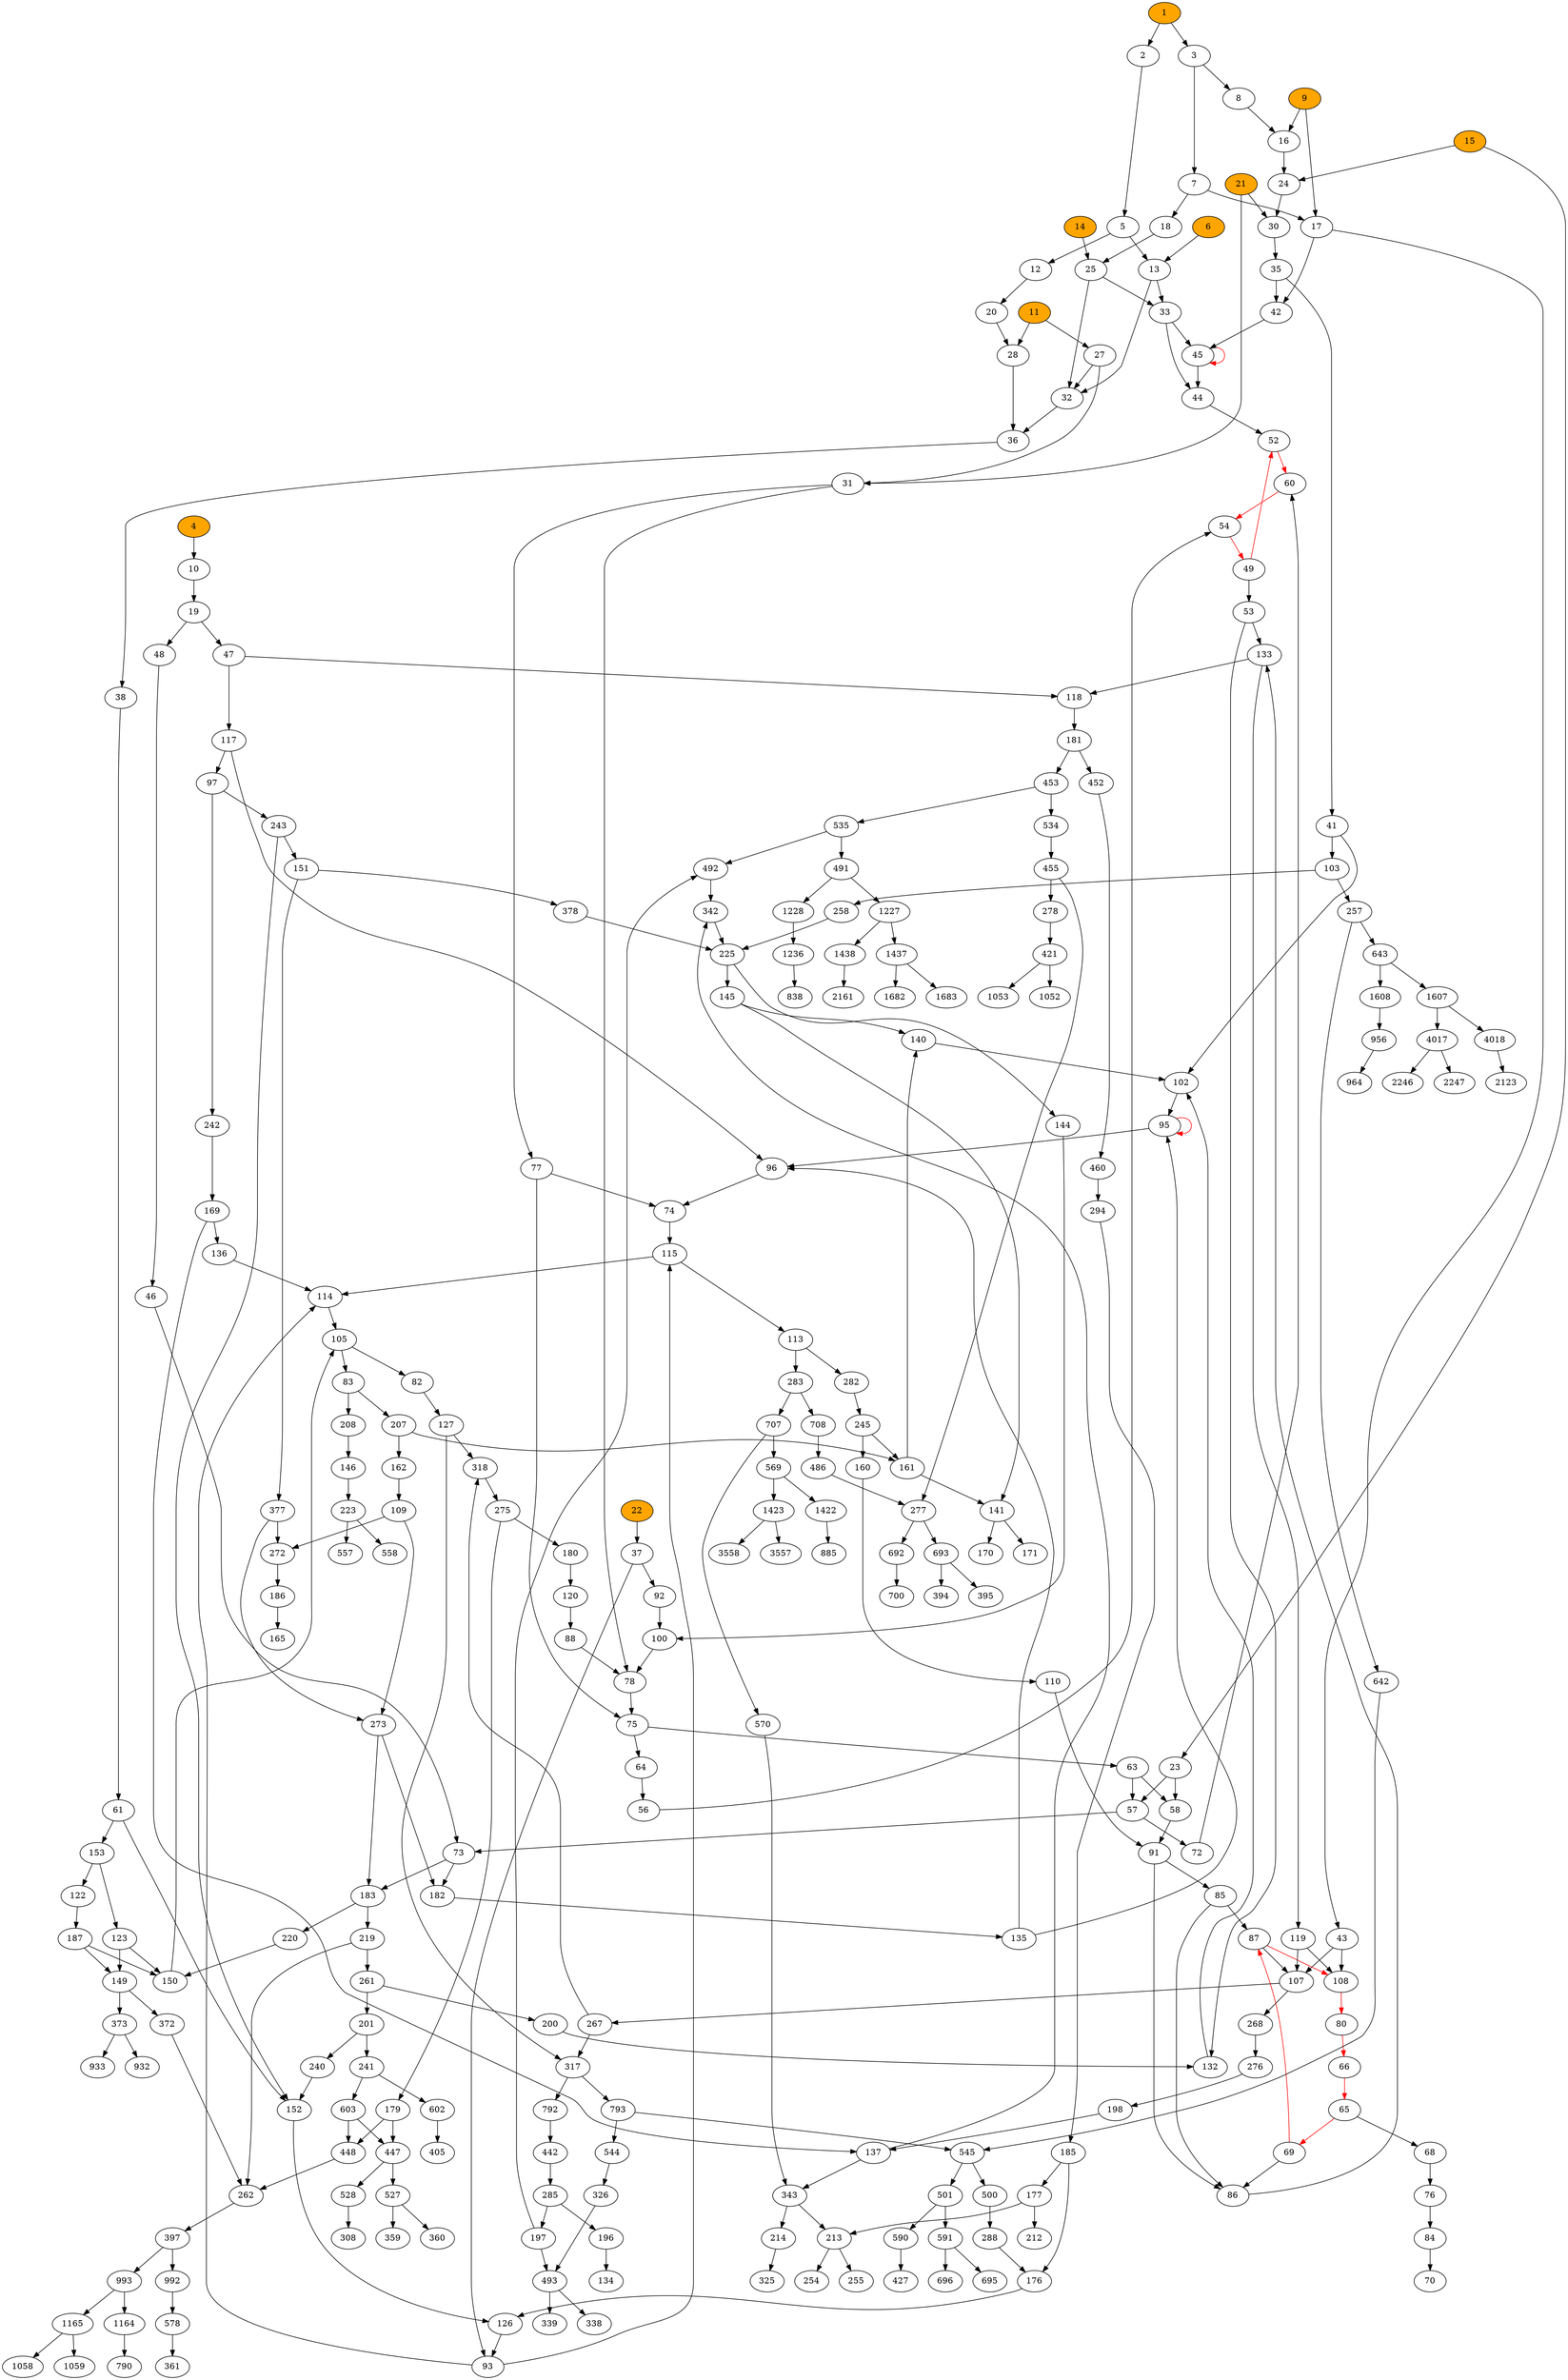 digraph G {
1 -> 3 ;
1 -> 2 ;
2 -> 5 ;
5 -> 13 ;
5 -> 12 ;
12 -> 20 ;
20 -> 28 ;
28 -> 36 ;
36 -> 38 ;
38 -> 61 ;
61 -> 153 ;
61 -> 152 ;
13 -> 33 ;
13 -> 32 ;
32 -> 36 ;
152 -> 126 ;
153 -> 123 ;
153 -> 122 ;
33 -> 45 ;
33 -> 44 ;
44 -> 52 ;
52 -> 60 [color=red];
60 -> 54 [color=red];
54 -> 49 [color=red];
45 -> 45 [color=red];
45 -> 44 ;
3 -> 8 ;
3 -> 7 ;
7 -> 18 ;
7 -> 17 ;
17 -> 43 ;
17 -> 42 ;
42 -> 45 ;
43 -> 108 ;
43 -> 107 ;
107 -> 268 ;
107 -> 267 ;
267 -> 318 ;
267 -> 317 ;
317 -> 793 ;
317 -> 792 ;
792 -> 442 ;
793 -> 545 ;
793 -> 544 ;
318 -> 275 ;
275 -> 180 ;
275 -> 179 ;
268 -> 276 ;
276 -> 198 ;
198 -> 137 ;
108 -> 80 [color=red];
80 -> 66 [color=red];
66 -> 65 [color=red];
65 -> 69 [color=red];
65 -> 68 ;
18 -> 25 ;
25 -> 33 ;
25 -> 32 ;
8 -> 16 ;
16 -> 24 ;
24 -> 30 ;
30 -> 35 ;
35 -> 42 ;
35 -> 41 ;
41 -> 103 ;
41 -> 102 ;
102 -> 95 ;
103 -> 258 ;
103 -> 257 ;
126 -> 93 ;
122 -> 187 ;
123 -> 150 ;
123 -> 149 ;
49 -> 53 ;
49 -> 52 [color=red];
442 -> 285 ;
544 -> 326 ;
545 -> 501 ;
545 -> 500 ;
179 -> 448 ;
179 -> 447 ;
180 -> 120 ;
137 -> 343 ;
137 -> 342 ;
68 -> 76 ;
69 -> 87 [color=red];
69 -> 86 ;
95 -> 96 ;
95 -> 95 [color=red];
257 -> 643 ;
257 -> 642 ;
258 -> 225 ;
4 -> 10 ;
10 -> 19 ;
19 -> 48 ;
19 -> 47 ;
47 -> 118 ;
47 -> 117 ;
117 -> 97 ;
117 -> 96 ;
96 -> 74 ;
74 -> 115 ;
115 -> 114 ;
115 -> 113 ;
113 -> 283 ;
113 -> 282 ;
114 -> 105 ;
97 -> 243 ;
97 -> 242 ;
242 -> 169 ;
169 -> 137 ;
169 -> 136 ;
136 -> 114 ;
243 -> 152 ;
243 -> 151 ;
151 -> 378 ;
151 -> 377 ;
377 -> 273 ;
377 -> 272 ;
378 -> 225 ;
118 -> 181 ;
181 -> 453 ;
181 -> 452 ;
452 -> 460 ;
460 -> 294 ;
294 -> 185 ;
453 -> 535 ;
453 -> 534 ;
534 -> 455 ;
455 -> 278 ;
455 -> 277 ;
535 -> 492 ;
535 -> 491 ;
491 -> 1228 ;
491 -> 1227 ;
492 -> 342 ;
48 -> 46 ;
46 -> 73 ;
73 -> 183 ;
73 -> 182 ;
182 -> 135 ;
135 -> 96 ;
135 -> 95 ;
183 -> 220 ;
183 -> 219 ;
219 -> 262 ;
219 -> 261 ;
261 -> 201 ;
261 -> 200 ;
262 -> 397 ;
220 -> 150 ;
150 -> 105 ;
93 -> 115 ;
93 -> 114 ;
187 -> 150 ;
187 -> 149 ;
149 -> 373 ;
149 -> 372 ;
53 -> 133 ;
53 -> 132 ;
6 -> 13 ;
285 -> 197 ;
285 -> 196 ;
326 -> 493 ;
500 -> 288 ;
501 -> 591 ;
501 -> 590 ;
447 -> 528 ;
447 -> 527 ;
448 -> 262 ;
120 -> 88 ;
342 -> 225 ;
343 -> 214 ;
343 -> 213 ;
76 -> 84 ;
86 -> 133 ;
87 -> 108 [color=red];
87 -> 107 ;
642 -> 545 ;
643 -> 1608 ;
643 -> 1607 ;
225 -> 145 ;
225 -> 144 ;
9 -> 17 ;
9 -> 16 ;
282 -> 245 ;
283 -> 708 ;
283 -> 707 ;
105 -> 83 ;
105 -> 82 ;
272 -> 186 ;
273 -> 183 ;
273 -> 182 ;
185 -> 177 ;
185 -> 176 ;
277 -> 693 ;
277 -> 692 ;
278 -> 421 ;
1227 -> 1438 ;
1227 -> 1437 ;
1228 -> 1236 ;
200 -> 132 ;
201 -> 241 ;
201 -> 240 ;
397 -> 993 ;
397 -> 992 ;
11 -> 28 ;
11 -> 27 ;
27 -> 32 ;
27 -> 31 ;
31 -> 78 ;
31 -> 77 ;
77 -> 75 ;
77 -> 74 ;
245 -> 161 ;
245 -> 160 ;
707 -> 570 ;
707 -> 569 ;
708 -> 486 ;
82 -> 127 ;
83 -> 208 ;
83 -> 207 ;
75 -> 64 ;
75 -> 63 ;
63 -> 58 ;
63 -> 57 ;
57 -> 73 ;
57 -> 72 ;
72 -> 60 ;
58 -> 91 ;
91 -> 86 ;
91 -> 85 ;
85 -> 87 ;
85 -> 86 ;
64 -> 56 ;
56 -> 54 ;
78 -> 75 ;
372 -> 262 ;
373 -> 933 ;
373 -> 932 ;
132 -> 102 ;
133 -> 119 ;
133 -> 118 ;
14 -> 25 ;
15 -> 24 ;
15 -> 23 ;
23 -> 58 ;
23 -> 57 ;
240 -> 152 ;
241 -> 603 ;
241 -> 602 ;
992 -> 578 ;
993 -> 1165 ;
993 -> 1164 ;
119 -> 108 ;
119 -> 107 ;
1607 -> 4018 ;
1607 -> 4017 ;
1608 -> 956 ;
144 -> 100 ;
145 -> 141 ;
145 -> 140 ;
196 -> 134 ;
197 -> 493 ;
197 -> 492 ;
493 -> 339 ;
493 -> 338 ;
288 -> 176 ;
590 -> 427 ;
591 -> 696 ;
591 -> 695 ;
527 -> 360 ;
527 -> 359 ;
528 -> 308 ;
88 -> 78 ;
213 -> 255 ;
213 -> 254 ;
214 -> 325 ;
84 -> 70 ;
186 -> 165 ;
176 -> 126 ;
177 -> 213 ;
177 -> 212 ;
692 -> 700 ;
693 -> 395 ;
693 -> 394 ;
421 -> 1053 ;
421 -> 1052 ;
1437 -> 1683 ;
1437 -> 1682 ;
1438 -> 2161 ;
1236 -> 838 ;
21 -> 31 ;
21 -> 30 ;
4017 -> 2247 ;
4017 -> 2246 ;
4018 -> 2123 ;
956 -> 964 ;
100 -> 78 ;
140 -> 102 ;
141 -> 171 ;
141 -> 170 ;
160 -> 110 ;
161 -> 141 ;
161 -> 140 ;
569 -> 1423 ;
569 -> 1422 ;
570 -> 343 ;
486 -> 277 ;
127 -> 318 ;
127 -> 317 ;
207 -> 162 ;
207 -> 161 ;
208 -> 146 ;
22 -> 37 ;
37 -> 93 ;
37 -> 92 ;
92 -> 100 ;
162 -> 109 ;
109 -> 273 ;
109 -> 272 ;
146 -> 223 ;
223 -> 558 ;
223 -> 557 ;
110 -> 91 ;
1422 -> 885 ;
1423 -> 3558 ;
1423 -> 3557 ;
602 -> 405 ;
603 -> 448 ;
603 -> 447 ;
578 -> 361 ;
1164 -> 790 ;
1165 -> 1059 ;
1165 -> 1058 ;
22 [style=filled, fillcolor=orange];
21 [style=filled, fillcolor=orange];
15 [style=filled, fillcolor=orange];
14 [style=filled, fillcolor=orange];
11 [style=filled, fillcolor=orange];
9 [style=filled, fillcolor=orange];
6 [style=filled, fillcolor=orange];
4 [style=filled, fillcolor=orange];
1 [style=filled, fillcolor=orange];
}
